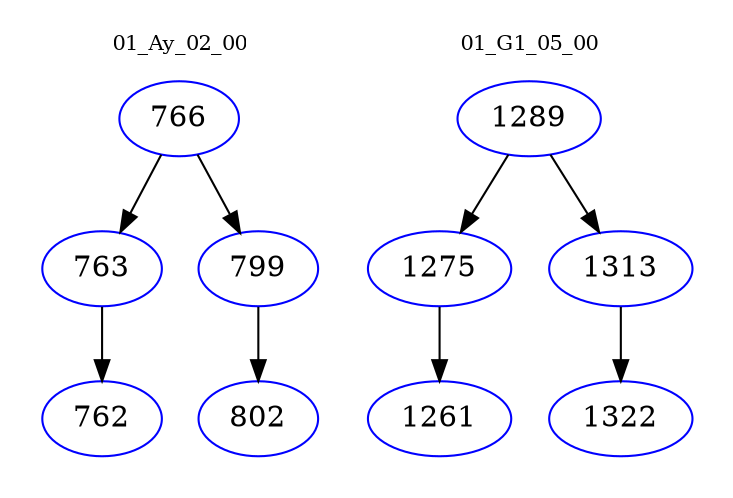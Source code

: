 digraph{
subgraph cluster_0 {
color = white
label = "01_Ay_02_00";
fontsize=10;
T0_766 [label="766", color="blue"]
T0_766 -> T0_763 [color="black"]
T0_763 [label="763", color="blue"]
T0_763 -> T0_762 [color="black"]
T0_762 [label="762", color="blue"]
T0_766 -> T0_799 [color="black"]
T0_799 [label="799", color="blue"]
T0_799 -> T0_802 [color="black"]
T0_802 [label="802", color="blue"]
}
subgraph cluster_1 {
color = white
label = "01_G1_05_00";
fontsize=10;
T1_1289 [label="1289", color="blue"]
T1_1289 -> T1_1275 [color="black"]
T1_1275 [label="1275", color="blue"]
T1_1275 -> T1_1261 [color="black"]
T1_1261 [label="1261", color="blue"]
T1_1289 -> T1_1313 [color="black"]
T1_1313 [label="1313", color="blue"]
T1_1313 -> T1_1322 [color="black"]
T1_1322 [label="1322", color="blue"]
}
}

